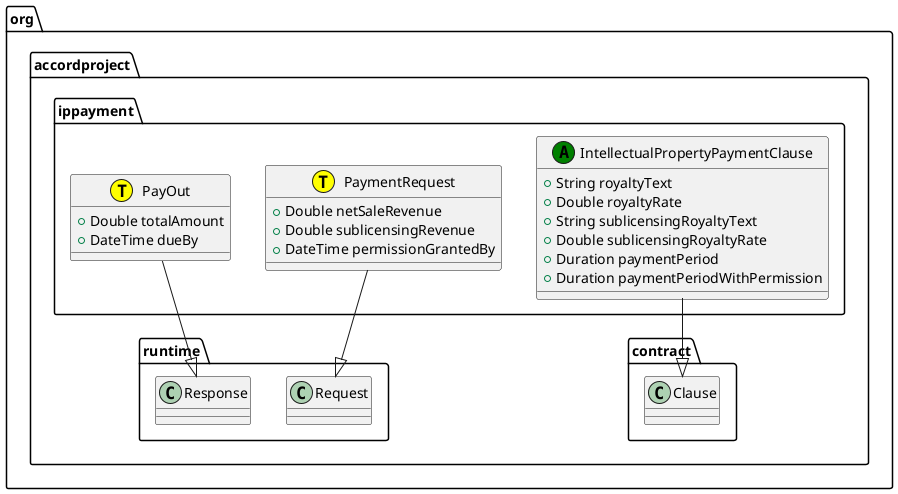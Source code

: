 @startuml
class org.accordproject.ippayment.PaymentRequest << (T,yellow) >> {
   + Double netSaleRevenue
   + Double sublicensingRevenue
   + DateTime permissionGrantedBy
}
org.accordproject.ippayment.PaymentRequest --|> org.accordproject.runtime.Request
class org.accordproject.ippayment.PayOut << (T,yellow) >> {
   + Double totalAmount
   + DateTime dueBy
}
org.accordproject.ippayment.PayOut --|> org.accordproject.runtime.Response
class org.accordproject.ippayment.IntellectualPropertyPaymentClause << (A,green) >> {
   + String royaltyText
   + Double royaltyRate
   + String sublicensingRoyaltyText
   + Double sublicensingRoyaltyRate
   + Duration paymentPeriod
   + Duration paymentPeriodWithPermission
}
org.accordproject.ippayment.IntellectualPropertyPaymentClause --|> org.accordproject.contract.Clause
@enduml
